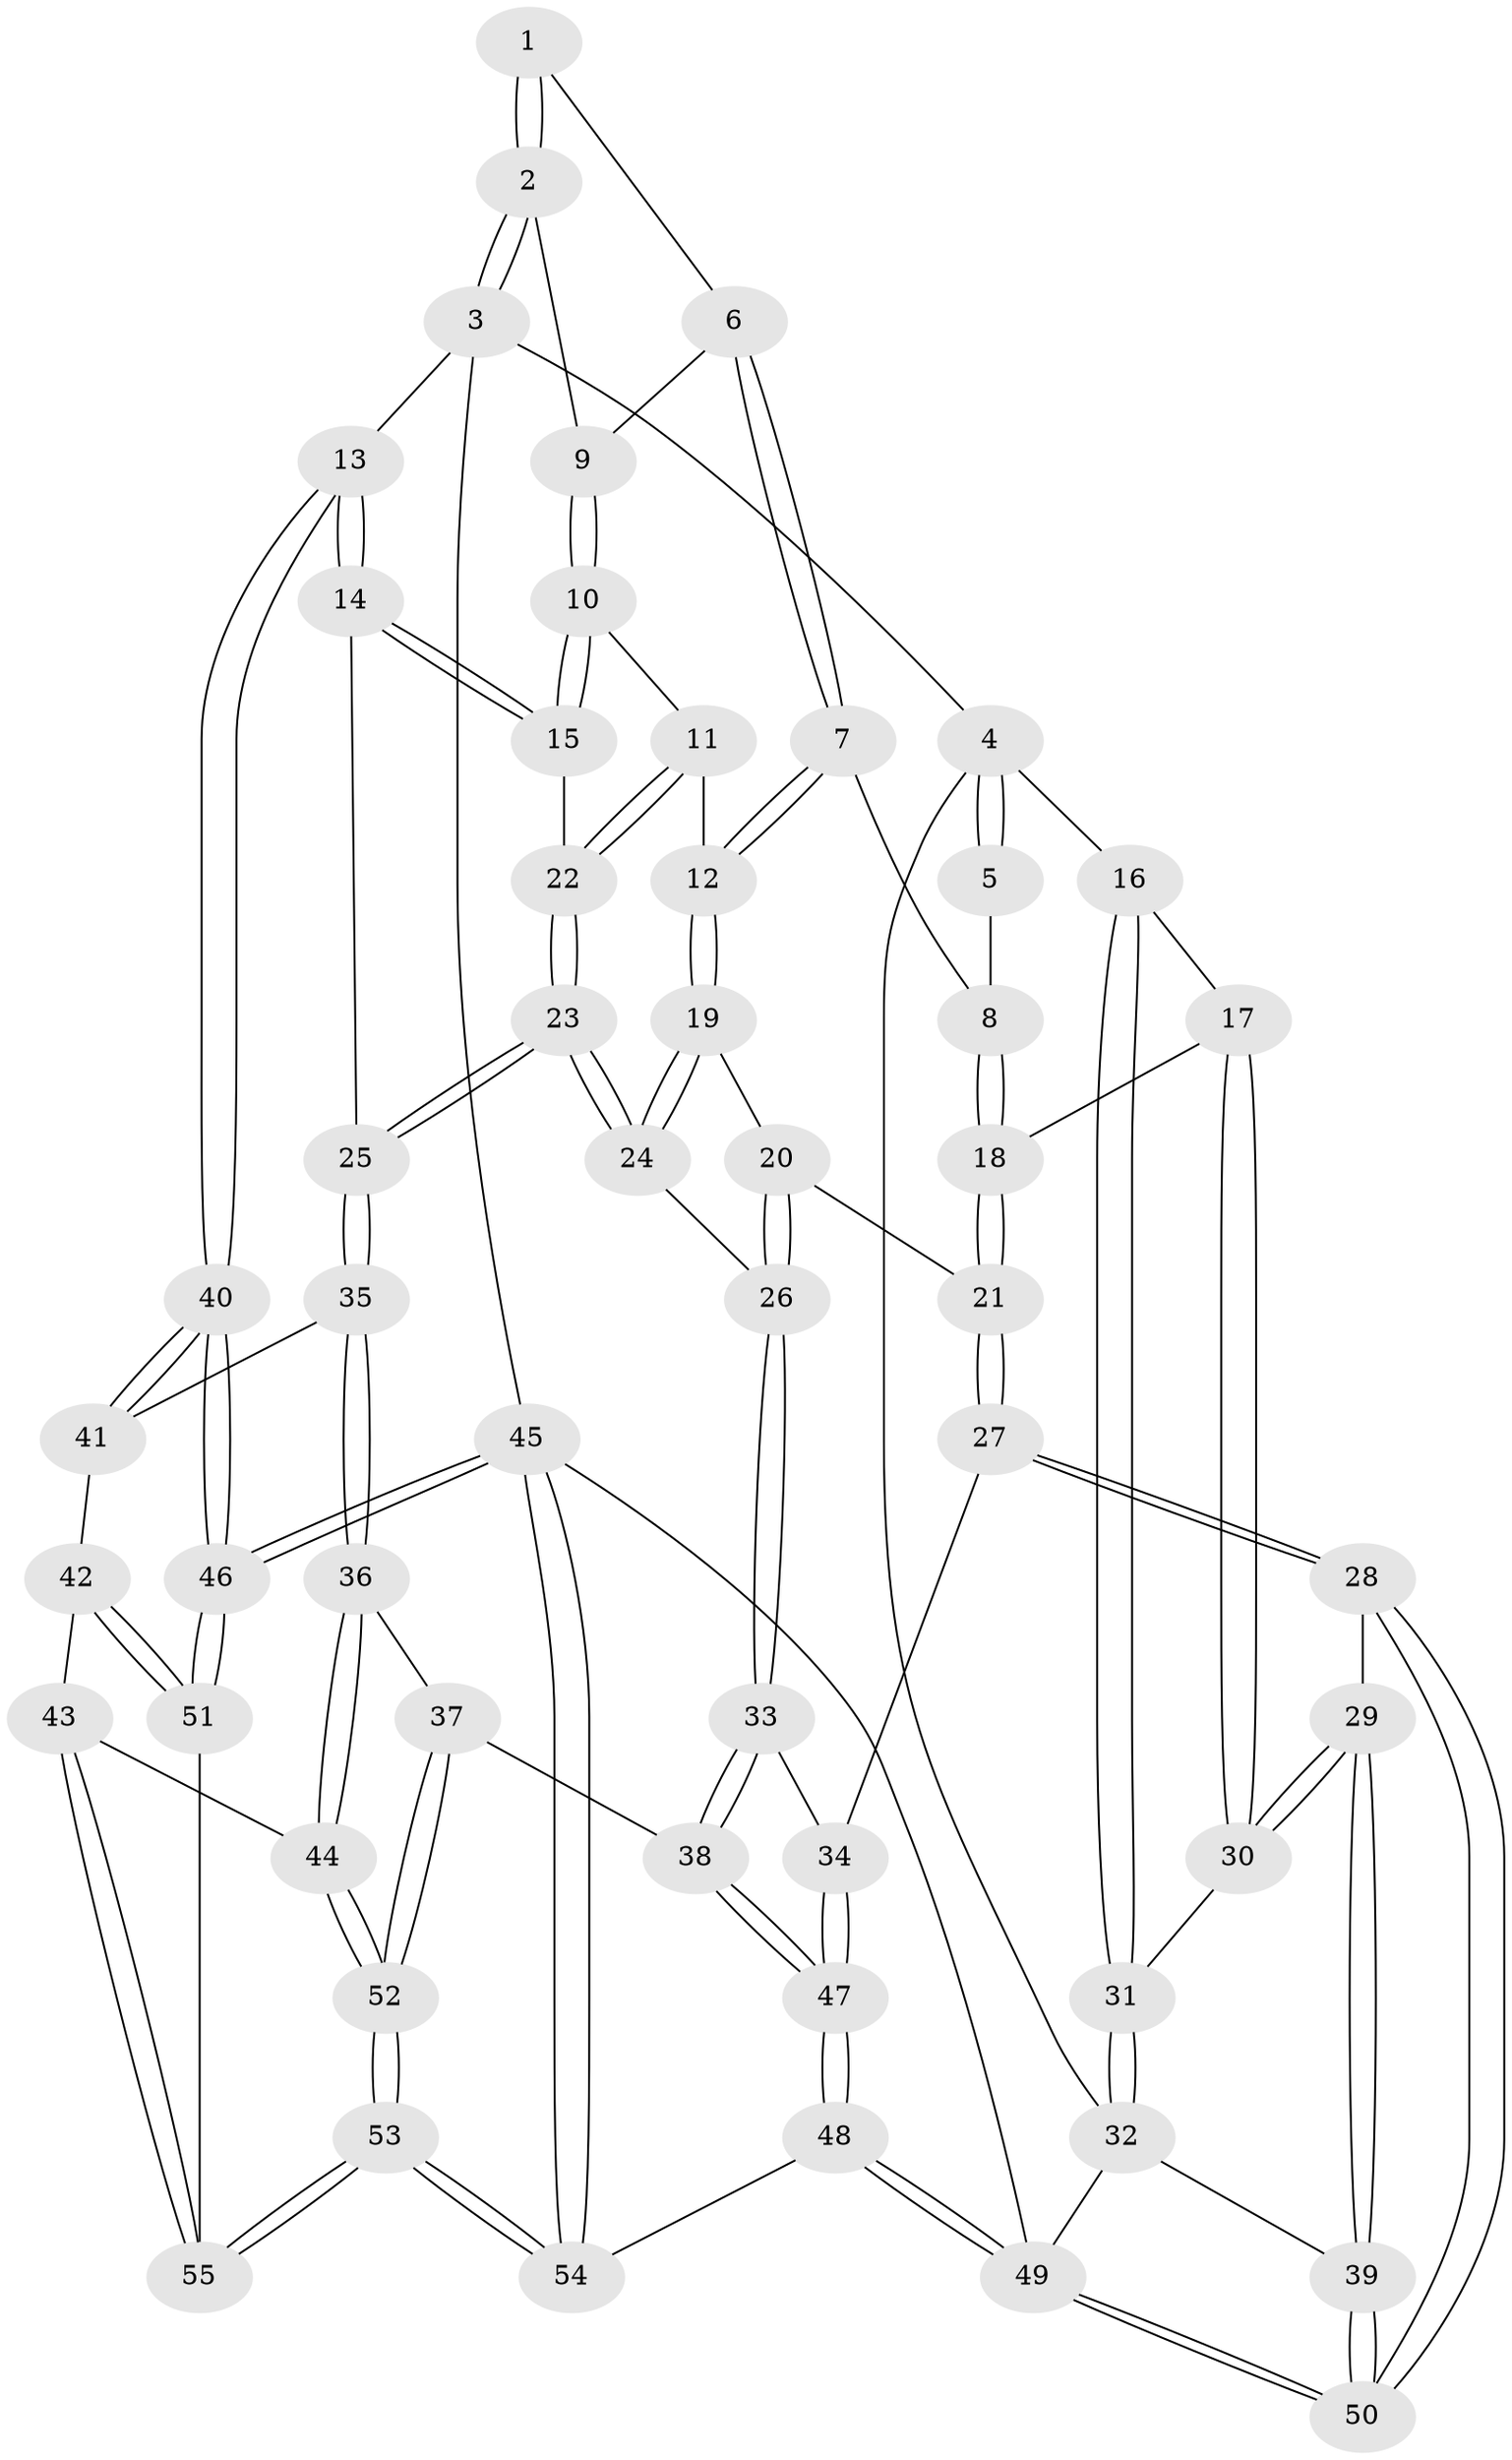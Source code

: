 // coarse degree distribution, {5: 0.4117647058823529, 3: 0.23529411764705882, 4: 0.29411764705882354, 7: 0.058823529411764705}
// Generated by graph-tools (version 1.1) at 2025/21/03/04/25 18:21:08]
// undirected, 55 vertices, 134 edges
graph export_dot {
graph [start="1"]
  node [color=gray90,style=filled];
  1 [pos="+0.7616357620303185+0"];
  2 [pos="+1+0"];
  3 [pos="+1+0"];
  4 [pos="+0+0"];
  5 [pos="+0.6309756965546849+0"];
  6 [pos="+0.7437229206972087+0.1028773958475728"];
  7 [pos="+0.6783073942103174+0.21958091634943372"];
  8 [pos="+0.578701584759694+0.18298438671692205"];
  9 [pos="+0.8855803147598559+0.17609281781727087"];
  10 [pos="+0.8781900153640311+0.1953155482251024"];
  11 [pos="+0.7593691387283308+0.2849203493762902"];
  12 [pos="+0.7409159791884488+0.2844927145040749"];
  13 [pos="+1+0.34251115595112336"];
  14 [pos="+1+0.35898840465502185"];
  15 [pos="+1+0.3386088312386342"];
  16 [pos="+0+0"];
  17 [pos="+0.28695095845377866+0.21534205976666873"];
  18 [pos="+0.3635299025645656+0.26638243697608344"];
  19 [pos="+0.6959337651171754+0.3579804142729432"];
  20 [pos="+0.5784005818092983+0.40053506868702715"];
  21 [pos="+0.3920092988582383+0.33348120024877953"];
  22 [pos="+0.83507190079094+0.3630182182798614"];
  23 [pos="+0.8574502599553924+0.5322401928934766"];
  24 [pos="+0.7231365436782357+0.4868292727763411"];
  25 [pos="+0.8622058998484373+0.5376029808920548"];
  26 [pos="+0.624164798562844+0.5455636604221927"];
  27 [pos="+0.38820930173809287+0.5683171947916966"];
  28 [pos="+0.2849977323924625+0.656366871296263"];
  29 [pos="+0.15729270870068435+0.5725758408189839"];
  30 [pos="+0.14799468372532518+0.551187632199488"];
  31 [pos="+0+0.3133681609358782"];
  32 [pos="+0+0.7167403965520235"];
  33 [pos="+0.6023349685718125+0.5892986522476076"];
  34 [pos="+0.4450382329031621+0.5884184593876319"];
  35 [pos="+0.8645336475723415+0.5466998211017916"];
  36 [pos="+0.7496567010958324+0.6726907299685472"];
  37 [pos="+0.6828210066997757+0.6771587258280353"];
  38 [pos="+0.6633349538249251+0.6742032863611391"];
  39 [pos="+0+0.7209048655992282"];
  40 [pos="+1+0.6899922392107635"];
  41 [pos="+0.8719336791752138+0.5522777954756602"];
  42 [pos="+0.9063300847897796+0.7064126498567617"];
  43 [pos="+0.8417038004371157+0.7439635617397088"];
  44 [pos="+0.7895242733058908+0.7252669459610904"];
  45 [pos="+1+1"];
  46 [pos="+1+0.733677576779502"];
  47 [pos="+0.5536981849452268+0.8414698630583114"];
  48 [pos="+0.49694045000059384+1"];
  49 [pos="+0.34407693373503334+1"];
  50 [pos="+0.25237974924916634+0.8700152594668318"];
  51 [pos="+1+0.7860795827432157"];
  52 [pos="+0.7511711396918286+0.9200877852007675"];
  53 [pos="+0.7484655714491963+1"];
  54 [pos="+0.7365629762067831+1"];
  55 [pos="+0.900380865659979+0.8733092988841451"];
  1 -- 2;
  1 -- 2;
  1 -- 6;
  2 -- 3;
  2 -- 3;
  2 -- 9;
  3 -- 4;
  3 -- 13;
  3 -- 45;
  4 -- 5;
  4 -- 5;
  4 -- 16;
  4 -- 32;
  5 -- 8;
  6 -- 7;
  6 -- 7;
  6 -- 9;
  7 -- 8;
  7 -- 12;
  7 -- 12;
  8 -- 18;
  8 -- 18;
  9 -- 10;
  9 -- 10;
  10 -- 11;
  10 -- 15;
  10 -- 15;
  11 -- 12;
  11 -- 22;
  11 -- 22;
  12 -- 19;
  12 -- 19;
  13 -- 14;
  13 -- 14;
  13 -- 40;
  13 -- 40;
  14 -- 15;
  14 -- 15;
  14 -- 25;
  15 -- 22;
  16 -- 17;
  16 -- 31;
  16 -- 31;
  17 -- 18;
  17 -- 30;
  17 -- 30;
  18 -- 21;
  18 -- 21;
  19 -- 20;
  19 -- 24;
  19 -- 24;
  20 -- 21;
  20 -- 26;
  20 -- 26;
  21 -- 27;
  21 -- 27;
  22 -- 23;
  22 -- 23;
  23 -- 24;
  23 -- 24;
  23 -- 25;
  23 -- 25;
  24 -- 26;
  25 -- 35;
  25 -- 35;
  26 -- 33;
  26 -- 33;
  27 -- 28;
  27 -- 28;
  27 -- 34;
  28 -- 29;
  28 -- 50;
  28 -- 50;
  29 -- 30;
  29 -- 30;
  29 -- 39;
  29 -- 39;
  30 -- 31;
  31 -- 32;
  31 -- 32;
  32 -- 39;
  32 -- 49;
  33 -- 34;
  33 -- 38;
  33 -- 38;
  34 -- 47;
  34 -- 47;
  35 -- 36;
  35 -- 36;
  35 -- 41;
  36 -- 37;
  36 -- 44;
  36 -- 44;
  37 -- 38;
  37 -- 52;
  37 -- 52;
  38 -- 47;
  38 -- 47;
  39 -- 50;
  39 -- 50;
  40 -- 41;
  40 -- 41;
  40 -- 46;
  40 -- 46;
  41 -- 42;
  42 -- 43;
  42 -- 51;
  42 -- 51;
  43 -- 44;
  43 -- 55;
  43 -- 55;
  44 -- 52;
  44 -- 52;
  45 -- 46;
  45 -- 46;
  45 -- 54;
  45 -- 54;
  45 -- 49;
  46 -- 51;
  46 -- 51;
  47 -- 48;
  47 -- 48;
  48 -- 49;
  48 -- 49;
  48 -- 54;
  49 -- 50;
  49 -- 50;
  51 -- 55;
  52 -- 53;
  52 -- 53;
  53 -- 54;
  53 -- 54;
  53 -- 55;
  53 -- 55;
}
